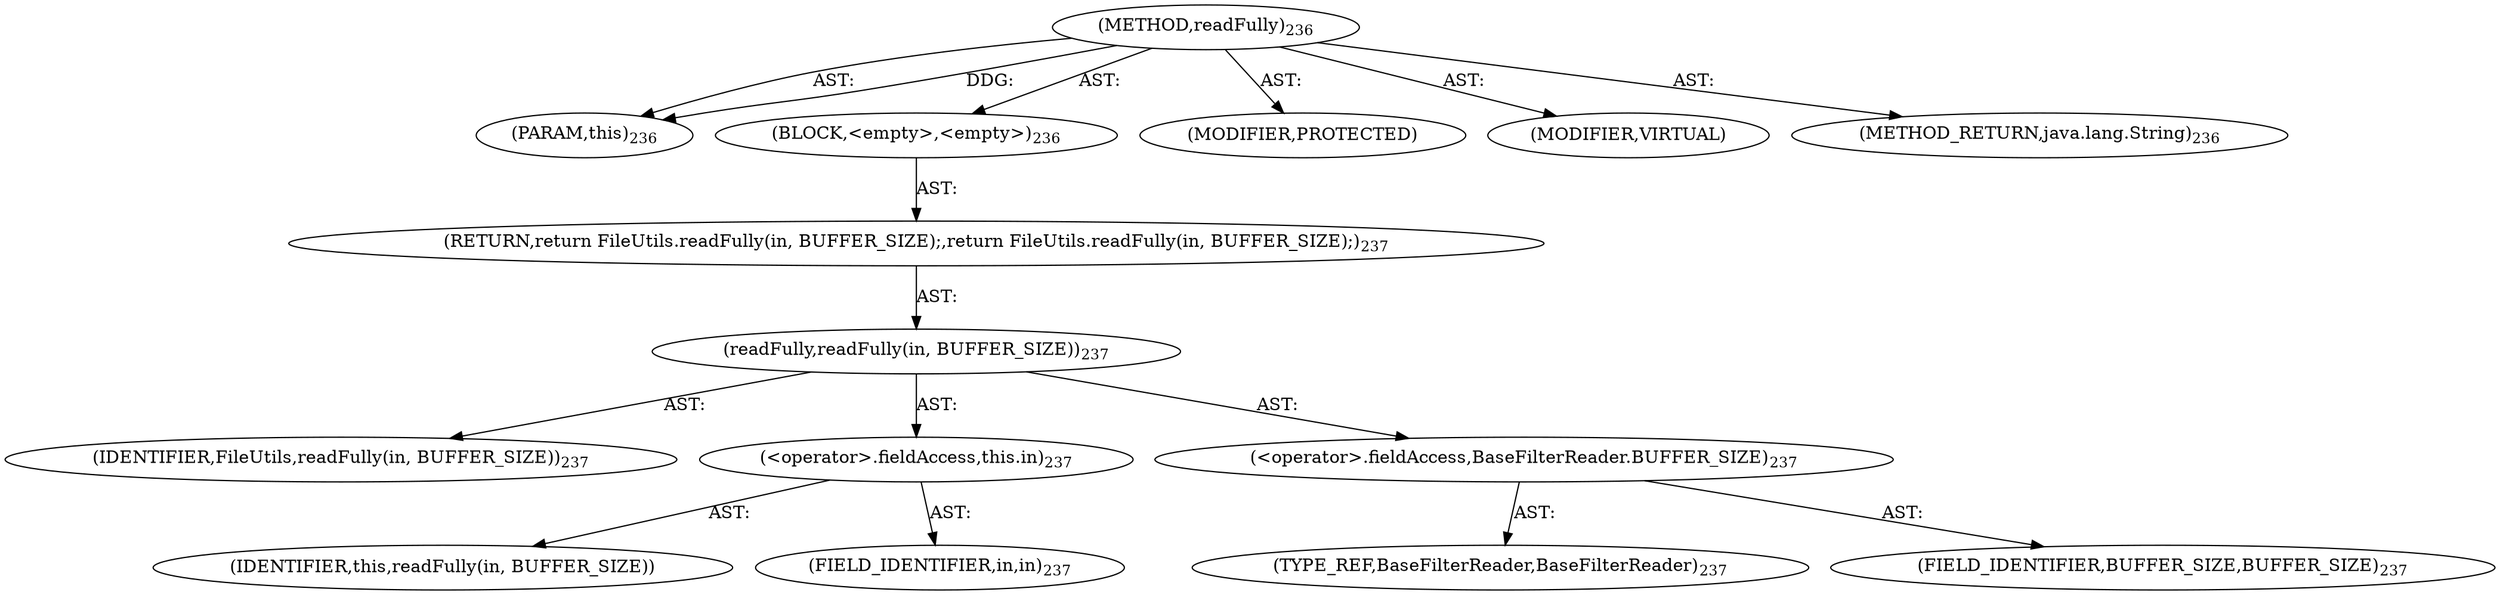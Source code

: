 digraph "readFully" {  
"111669149705" [label = <(METHOD,readFully)<SUB>236</SUB>> ]
"115964117008" [label = <(PARAM,this)<SUB>236</SUB>> ]
"25769803800" [label = <(BLOCK,&lt;empty&gt;,&lt;empty&gt;)<SUB>236</SUB>> ]
"146028888073" [label = <(RETURN,return FileUtils.readFully(in, BUFFER_SIZE);,return FileUtils.readFully(in, BUFFER_SIZE);)<SUB>237</SUB>> ]
"30064771136" [label = <(readFully,readFully(in, BUFFER_SIZE))<SUB>237</SUB>> ]
"68719476793" [label = <(IDENTIFIER,FileUtils,readFully(in, BUFFER_SIZE))<SUB>237</SUB>> ]
"30064771137" [label = <(&lt;operator&gt;.fieldAccess,this.in)<SUB>237</SUB>> ]
"68719476794" [label = <(IDENTIFIER,this,readFully(in, BUFFER_SIZE))> ]
"55834574858" [label = <(FIELD_IDENTIFIER,in,in)<SUB>237</SUB>> ]
"30064771138" [label = <(&lt;operator&gt;.fieldAccess,BaseFilterReader.BUFFER_SIZE)<SUB>237</SUB>> ]
"180388626434" [label = <(TYPE_REF,BaseFilterReader,BaseFilterReader)<SUB>237</SUB>> ]
"55834574859" [label = <(FIELD_IDENTIFIER,BUFFER_SIZE,BUFFER_SIZE)<SUB>237</SUB>> ]
"133143986198" [label = <(MODIFIER,PROTECTED)> ]
"133143986199" [label = <(MODIFIER,VIRTUAL)> ]
"128849018889" [label = <(METHOD_RETURN,java.lang.String)<SUB>236</SUB>> ]
  "111669149705" -> "115964117008"  [ label = "AST: "] 
  "111669149705" -> "25769803800"  [ label = "AST: "] 
  "111669149705" -> "133143986198"  [ label = "AST: "] 
  "111669149705" -> "133143986199"  [ label = "AST: "] 
  "111669149705" -> "128849018889"  [ label = "AST: "] 
  "25769803800" -> "146028888073"  [ label = "AST: "] 
  "146028888073" -> "30064771136"  [ label = "AST: "] 
  "30064771136" -> "68719476793"  [ label = "AST: "] 
  "30064771136" -> "30064771137"  [ label = "AST: "] 
  "30064771136" -> "30064771138"  [ label = "AST: "] 
  "30064771137" -> "68719476794"  [ label = "AST: "] 
  "30064771137" -> "55834574858"  [ label = "AST: "] 
  "30064771138" -> "180388626434"  [ label = "AST: "] 
  "30064771138" -> "55834574859"  [ label = "AST: "] 
  "111669149705" -> "115964117008"  [ label = "DDG: "] 
}
